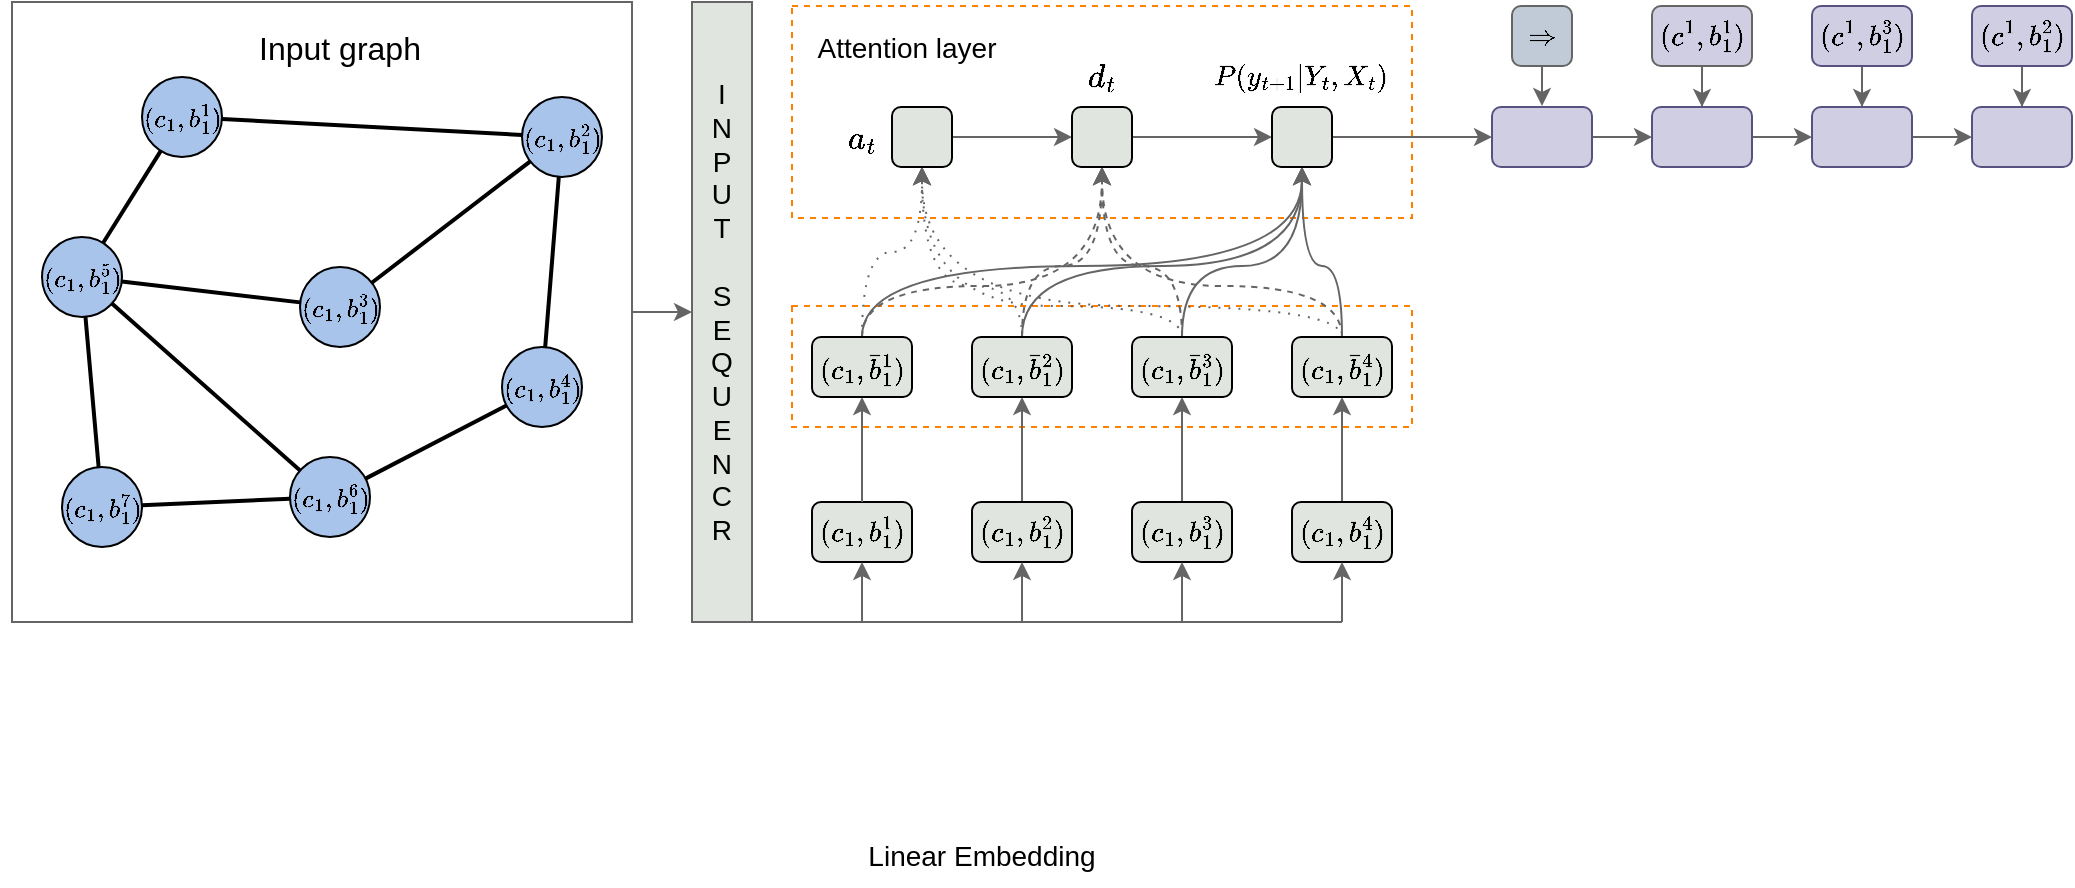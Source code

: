 <mxfile version="15.9.1" type="github">
  <diagram id="h1I-jIf15oPsMgG-KGj4" name="Page-1">
    <mxGraphModel dx="1113" dy="759" grid="1" gridSize="10" guides="1" tooltips="1" connect="1" arrows="1" fold="1" page="1" pageScale="1" pageWidth="1169" pageHeight="827" math="1" shadow="0">
      <root>
        <mxCell id="0" />
        <mxCell id="1" parent="0" />
        <mxCell id="QwG7ELGLsjSeEckzHyIb-44" value="" style="rounded=0;whiteSpace=wrap;html=1;fontSize=12;strokeColor=#FF8000;fillColor=none;dashed=1;" vertex="1" parent="1">
          <mxGeometry x="400" y="260" width="310" height="106" as="geometry" />
        </mxCell>
        <mxCell id="QwG7ELGLsjSeEckzHyIb-23" value="" style="rounded=0;whiteSpace=wrap;html=1;fontSize=12;strokeColor=#FF8000;fillColor=none;dashed=1;" vertex="1" parent="1">
          <mxGeometry x="400" y="410" width="310" height="60.5" as="geometry" />
        </mxCell>
        <mxCell id="QwG7ELGLsjSeEckzHyIb-64" style="edgeStyle=orthogonalEdgeStyle;jumpStyle=none;jumpSize=7;orthogonalLoop=1;jettySize=auto;html=1;entryX=0;entryY=0.5;entryDx=0;entryDy=0;shadow=0;fontSize=12;targetPerimeterSpacing=0;strokeColor=#656565;rounded=0;" edge="1" parent="1" source="gv34mnI8brFqdIba_EGr-3" target="QwG7ELGLsjSeEckzHyIb-1">
          <mxGeometry relative="1" as="geometry" />
        </mxCell>
        <mxCell id="gv34mnI8brFqdIba_EGr-3" value="" style="whiteSpace=wrap;html=1;aspect=fixed;strokeColor=#656565;fillColor=none;" parent="1" vertex="1">
          <mxGeometry x="10" y="258" width="310" height="310" as="geometry" />
        </mxCell>
        <mxCell id="gv34mnI8brFqdIba_EGr-102" value="" style="endArrow=none;html=1;rounded=0;strokeColor=#000000;strokeWidth=2;" parent="1" source="gv34mnI8brFqdIba_EGr-115" target="gv34mnI8brFqdIba_EGr-100" edge="1">
          <mxGeometry width="50" height="50" relative="1" as="geometry">
            <mxPoint x="278.74" y="435.534" as="sourcePoint" />
            <mxPoint x="155" y="385.5" as="targetPoint" />
          </mxGeometry>
        </mxCell>
        <mxCell id="gv34mnI8brFqdIba_EGr-119" value="" style="ellipse;whiteSpace=wrap;html=1;aspect=fixed;strokeColor=#000000;fillColor=#A9C4EB;" parent="1" vertex="1">
          <mxGeometry x="255" y="430.5" width="40" height="40" as="geometry" />
        </mxCell>
        <mxCell id="gv34mnI8brFqdIba_EGr-94" value="" style="ellipse;whiteSpace=wrap;html=1;aspect=fixed;strokeColor=#000000;fillColor=#A9C4EB;" parent="1" vertex="1">
          <mxGeometry x="25" y="375.5" width="40" height="40" as="geometry" />
        </mxCell>
        <mxCell id="gv34mnI8brFqdIba_EGr-95" value="" style="ellipse;whiteSpace=wrap;html=1;aspect=fixed;strokeColor=#000000;fillColor=#A9C4EB;" parent="1" vertex="1">
          <mxGeometry x="154" y="390.5" width="40" height="40" as="geometry" />
        </mxCell>
        <mxCell id="gv34mnI8brFqdIba_EGr-96" value="" style="ellipse;whiteSpace=wrap;html=1;aspect=fixed;strokeColor=#000000;fillColor=#A9C4EB;" parent="1" vertex="1">
          <mxGeometry x="35" y="490.5" width="40" height="40" as="geometry" />
        </mxCell>
        <mxCell id="gv34mnI8brFqdIba_EGr-97" value="" style="ellipse;whiteSpace=wrap;html=1;aspect=fixed;strokeColor=#000000;fillColor=#A9C4EB;" parent="1" vertex="1">
          <mxGeometry x="149" y="485.5" width="40" height="40" as="geometry" />
        </mxCell>
        <mxCell id="gv34mnI8brFqdIba_EGr-99" value="" style="ellipse;whiteSpace=wrap;html=1;aspect=fixed;strokeColor=#000000;fillColor=#A9C4EB;" parent="1" vertex="1">
          <mxGeometry x="75" y="295.5" width="40" height="40" as="geometry" />
        </mxCell>
        <mxCell id="gv34mnI8brFqdIba_EGr-100" value="" style="ellipse;whiteSpace=wrap;html=1;aspect=fixed;strokeColor=#000000;fillColor=#A9C4EB;" parent="1" vertex="1">
          <mxGeometry x="265" y="305.5" width="40" height="40" as="geometry" />
        </mxCell>
        <mxCell id="gv34mnI8brFqdIba_EGr-101" value="" style="endArrow=none;html=1;rounded=0;strokeColor=#000000;strokeWidth=2;" parent="1" source="gv34mnI8brFqdIba_EGr-97" target="gv34mnI8brFqdIba_EGr-119" edge="1">
          <mxGeometry width="50" height="50" relative="1" as="geometry">
            <mxPoint x="105" y="435.5" as="sourcePoint" />
            <mxPoint x="257.663" y="468.617" as="targetPoint" />
          </mxGeometry>
        </mxCell>
        <mxCell id="gv34mnI8brFqdIba_EGr-103" value="" style="endArrow=none;html=1;rounded=0;strokeColor=#000000;fontSize=16;fontStyle=1;strokeWidth=2;" parent="1" source="gv34mnI8brFqdIba_EGr-97" target="gv34mnI8brFqdIba_EGr-94" edge="1">
          <mxGeometry width="50" height="50" relative="1" as="geometry">
            <mxPoint x="105" y="435.5" as="sourcePoint" />
            <mxPoint x="155" y="385.5" as="targetPoint" />
          </mxGeometry>
        </mxCell>
        <mxCell id="gv34mnI8brFqdIba_EGr-104" value="" style="endArrow=none;html=1;rounded=0;strokeColor=#000000;strokeWidth=2;" parent="1" source="gv34mnI8brFqdIba_EGr-96" target="gv34mnI8brFqdIba_EGr-97" edge="1">
          <mxGeometry width="50" height="50" relative="1" as="geometry">
            <mxPoint x="105" y="435.5" as="sourcePoint" />
            <mxPoint x="155" y="385.5" as="targetPoint" />
          </mxGeometry>
        </mxCell>
        <mxCell id="gv34mnI8brFqdIba_EGr-105" value="" style="endArrow=none;html=1;rounded=0;strokeColor=#000000;strokeWidth=2;" parent="1" source="gv34mnI8brFqdIba_EGr-99" target="gv34mnI8brFqdIba_EGr-100" edge="1">
          <mxGeometry width="50" height="50" relative="1" as="geometry">
            <mxPoint x="105" y="435.5" as="sourcePoint" />
            <mxPoint x="155" y="385.5" as="targetPoint" />
          </mxGeometry>
        </mxCell>
        <mxCell id="gv34mnI8brFqdIba_EGr-106" value="" style="endArrow=none;html=1;rounded=0;strokeColor=#000000;strokeWidth=2;" parent="1" source="gv34mnI8brFqdIba_EGr-94" target="gv34mnI8brFqdIba_EGr-95" edge="1">
          <mxGeometry width="50" height="50" relative="1" as="geometry">
            <mxPoint x="105" y="435.5" as="sourcePoint" />
            <mxPoint x="155" y="385.5" as="targetPoint" />
          </mxGeometry>
        </mxCell>
        <mxCell id="gv34mnI8brFqdIba_EGr-107" value="" style="endArrow=none;html=1;rounded=0;strokeColor=#000000;strokeWidth=2;" parent="1" source="gv34mnI8brFqdIba_EGr-94" target="gv34mnI8brFqdIba_EGr-99" edge="1">
          <mxGeometry width="50" height="50" relative="1" as="geometry">
            <mxPoint x="105" y="435.5" as="sourcePoint" />
            <mxPoint x="155" y="385.5" as="targetPoint" />
          </mxGeometry>
        </mxCell>
        <mxCell id="gv34mnI8brFqdIba_EGr-109" value="" style="endArrow=none;html=1;rounded=0;strokeColor=#000000;strokeWidth=2;" parent="1" source="gv34mnI8brFqdIba_EGr-96" target="gv34mnI8brFqdIba_EGr-94" edge="1">
          <mxGeometry width="50" height="50" relative="1" as="geometry">
            <mxPoint x="105" y="435.5" as="sourcePoint" />
            <mxPoint x="155" y="385.5" as="targetPoint" />
          </mxGeometry>
        </mxCell>
        <mxCell id="gv34mnI8brFqdIba_EGr-110" value="" style="endArrow=none;html=1;rounded=0;strokeColor=#000000;strokeWidth=2;" parent="1" source="gv34mnI8brFqdIba_EGr-95" target="gv34mnI8brFqdIba_EGr-100" edge="1">
          <mxGeometry width="50" height="50" relative="1" as="geometry">
            <mxPoint x="105" y="435.5" as="sourcePoint" />
            <mxPoint x="155" y="385.5" as="targetPoint" />
          </mxGeometry>
        </mxCell>
        <mxCell id="gv34mnI8brFqdIba_EGr-111" value="&lt;font style=&quot;font-size: 11px;&quot;&gt;$$(c_1,b^1_1)$$&lt;/font&gt;" style="text;html=1;strokeColor=none;fillColor=none;align=center;verticalAlign=middle;whiteSpace=wrap;rounded=0;fontSize=11;" parent="1" vertex="1">
          <mxGeometry x="80" y="300.5" width="30" height="30" as="geometry" />
        </mxCell>
        <mxCell id="gv34mnI8brFqdIba_EGr-112" value="&lt;span style=&quot;font-size: 11px;&quot;&gt;$$(c_1,b^7_1)$$&lt;/span&gt;" style="text;html=1;strokeColor=none;fillColor=none;align=center;verticalAlign=middle;whiteSpace=wrap;rounded=0;fontSize=11;" parent="1" vertex="1">
          <mxGeometry x="40" y="495.5" width="30" height="30" as="geometry" />
        </mxCell>
        <mxCell id="gv34mnI8brFqdIba_EGr-113" value="&lt;span style=&quot;font-size: 11px;&quot;&gt;$$(c_1,b^5_1)$$&lt;/span&gt;" style="text;html=1;strokeColor=none;fillColor=none;align=center;verticalAlign=middle;whiteSpace=wrap;rounded=0;fontSize=11;" parent="1" vertex="1">
          <mxGeometry x="30" y="380.5" width="30" height="30" as="geometry" />
        </mxCell>
        <mxCell id="gv34mnI8brFqdIba_EGr-114" value="&lt;span style=&quot;font-size: 11px;&quot;&gt;$$(c_1,b^6_1)$$&lt;/span&gt;" style="text;html=1;strokeColor=none;fillColor=none;align=center;verticalAlign=middle;whiteSpace=wrap;rounded=0;fontSize=11;" parent="1" vertex="1">
          <mxGeometry x="154" y="490.5" width="30" height="30" as="geometry" />
        </mxCell>
        <mxCell id="gv34mnI8brFqdIba_EGr-115" value="&lt;span style=&quot;font-size: 11px;&quot;&gt;$$(c_1,b^4_1)$$&lt;/span&gt;" style="text;html=1;strokeColor=none;fillColor=none;align=center;verticalAlign=middle;whiteSpace=wrap;rounded=0;fontSize=11;" parent="1" vertex="1">
          <mxGeometry x="260" y="435.5" width="30" height="30" as="geometry" />
        </mxCell>
        <mxCell id="gv34mnI8brFqdIba_EGr-116" value="&lt;span style=&quot;font-size: 11px;&quot;&gt;$$(c_1,b^3_1)$$&lt;/span&gt;" style="text;html=1;strokeColor=none;fillColor=none;align=center;verticalAlign=middle;whiteSpace=wrap;rounded=0;fontSize=11;" parent="1" vertex="1">
          <mxGeometry x="159" y="395.5" width="30" height="30" as="geometry" />
        </mxCell>
        <mxCell id="gv34mnI8brFqdIba_EGr-117" value="&lt;span style=&quot;font-size: 11px;&quot;&gt;$$(c_1,b^2_1)$$&lt;/span&gt;" style="text;html=1;strokeColor=none;fillColor=none;align=center;verticalAlign=middle;whiteSpace=wrap;rounded=0;fontSize=11;" parent="1" vertex="1">
          <mxGeometry x="270" y="310.5" width="30" height="30" as="geometry" />
        </mxCell>
        <mxCell id="QwG7ELGLsjSeEckzHyIb-1" value="" style="rounded=0;whiteSpace=wrap;html=1;fillColor=none;strokeColor=#656565;" vertex="1" parent="1">
          <mxGeometry x="350" y="258" width="30" height="310" as="geometry" />
        </mxCell>
        <mxCell id="QwG7ELGLsjSeEckzHyIb-2" value="&lt;font style=&quot;font-size: 14px;&quot;&gt;I&lt;br style=&quot;font-size: 14px;&quot;&gt;N&lt;br style=&quot;font-size: 14px;&quot;&gt;P&lt;br style=&quot;font-size: 14px;&quot;&gt;U&lt;br style=&quot;font-size: 14px;&quot;&gt;T&lt;br style=&quot;font-size: 14px;&quot;&gt;&amp;nbsp;&lt;br style=&quot;font-size: 14px;&quot;&gt;S&lt;br style=&quot;font-size: 14px;&quot;&gt;E&lt;br style=&quot;font-size: 14px;&quot;&gt;Q&lt;br style=&quot;font-size: 14px;&quot;&gt;U&lt;br style=&quot;font-size: 14px;&quot;&gt;E&lt;br style=&quot;font-size: 14px;&quot;&gt;N&lt;br style=&quot;font-size: 14px;&quot;&gt;C&lt;br style=&quot;font-size: 14px;&quot;&gt;R&lt;/font&gt;" style="text;html=1;strokeColor=#656565;fillColor=#E0E5DF;align=center;verticalAlign=middle;whiteSpace=wrap;rounded=0;fontSize=14;" vertex="1" parent="1">
          <mxGeometry x="350" y="258" width="30" height="310" as="geometry" />
        </mxCell>
        <mxCell id="QwG7ELGLsjSeEckzHyIb-4" value="Input graph" style="text;html=1;strokeColor=none;fillColor=none;align=center;verticalAlign=middle;whiteSpace=wrap;rounded=0;fontSize=16;" vertex="1" parent="1">
          <mxGeometry x="129" y="265.5" width="90" height="30" as="geometry" />
        </mxCell>
        <mxCell id="QwG7ELGLsjSeEckzHyIb-5" value="" style="endArrow=none;html=1;rounded=0;fontSize=16;exitX=1;exitY=1;exitDx=0;exitDy=0;shadow=0;targetPerimeterSpacing=0;strokeColor=#656565;" edge="1" parent="1" source="QwG7ELGLsjSeEckzHyIb-2">
          <mxGeometry width="50" height="50" relative="1" as="geometry">
            <mxPoint x="400" y="548" as="sourcePoint" />
            <mxPoint x="675" y="568" as="targetPoint" />
            <Array as="points">
              <mxPoint x="500" y="568" />
            </Array>
          </mxGeometry>
        </mxCell>
        <mxCell id="QwG7ELGLsjSeEckzHyIb-6" value="" style="rounded=1;whiteSpace=wrap;html=1;fontSize=16;fillColor=#E0E5DF;" vertex="1" parent="1">
          <mxGeometry x="410" y="508" width="50" height="30" as="geometry" />
        </mxCell>
        <mxCell id="QwG7ELGLsjSeEckzHyIb-20" value="" style="edgeStyle=orthogonalEdgeStyle;rounded=0;orthogonalLoop=1;jettySize=auto;html=1;fontSize=12;strokeColor=#656565;" edge="1" parent="1" source="QwG7ELGLsjSeEckzHyIb-7" target="QwG7ELGLsjSeEckzHyIb-15">
          <mxGeometry relative="1" as="geometry" />
        </mxCell>
        <mxCell id="QwG7ELGLsjSeEckzHyIb-7" value="&lt;span style=&quot;color: rgb(0 , 0 , 0) ; font-family: &amp;#34;helvetica&amp;#34; ; font-size: 12px ; font-style: normal ; font-weight: normal ; letter-spacing: normal ; text-align: center ; text-indent: 0px ; text-transform: none ; word-spacing: 0px ; background-color: rgb(248 , 249 , 250) ; text-decoration: none ; display: inline ; float: none&quot;&gt;$$(c_1,b^2_1)$$&lt;/span&gt;" style="rounded=1;whiteSpace=wrap;html=1;fontSize=16;fillColor=#E0E5DF;" vertex="1" parent="1">
          <mxGeometry x="490" y="508" width="50" height="30" as="geometry" />
        </mxCell>
        <mxCell id="QwG7ELGLsjSeEckzHyIb-21" value="" style="edgeStyle=orthogonalEdgeStyle;rounded=0;orthogonalLoop=1;jettySize=auto;html=1;fontSize=12;strokeColor=#656565;" edge="1" parent="1" source="QwG7ELGLsjSeEckzHyIb-8" target="QwG7ELGLsjSeEckzHyIb-17">
          <mxGeometry relative="1" as="geometry" />
        </mxCell>
        <mxCell id="QwG7ELGLsjSeEckzHyIb-8" value="&lt;span style=&quot;font-size: 12px&quot;&gt;$$(c_1,b^3_1)$$&lt;/span&gt;" style="rounded=1;whiteSpace=wrap;html=1;fontSize=16;fillColor=#E0E5DF;" vertex="1" parent="1">
          <mxGeometry x="570" y="508" width="50" height="30" as="geometry" />
        </mxCell>
        <mxCell id="QwG7ELGLsjSeEckzHyIb-22" value="" style="edgeStyle=orthogonalEdgeStyle;rounded=0;orthogonalLoop=1;jettySize=auto;html=1;fontSize=12;strokeColor=#656565;" edge="1" parent="1" source="QwG7ELGLsjSeEckzHyIb-9" target="QwG7ELGLsjSeEckzHyIb-18">
          <mxGeometry relative="1" as="geometry" />
        </mxCell>
        <mxCell id="QwG7ELGLsjSeEckzHyIb-9" value="&lt;span style=&quot;font-size: 12px&quot;&gt;$$(c_1,b^4_1)$$&lt;/span&gt;" style="rounded=1;whiteSpace=wrap;html=1;fontSize=16;fillColor=#E0E5DF;" vertex="1" parent="1">
          <mxGeometry x="650" y="508" width="50" height="30" as="geometry" />
        </mxCell>
        <mxCell id="QwG7ELGLsjSeEckzHyIb-10" value="" style="endArrow=classic;html=1;rounded=0;fontSize=16;strokeColor=#656565;" edge="1" parent="1" target="QwG7ELGLsjSeEckzHyIb-6">
          <mxGeometry width="50" height="50" relative="1" as="geometry">
            <mxPoint x="435" y="568" as="sourcePoint" />
            <mxPoint x="560" y="438" as="targetPoint" />
          </mxGeometry>
        </mxCell>
        <mxCell id="QwG7ELGLsjSeEckzHyIb-11" value="" style="endArrow=classic;html=1;rounded=0;fontSize=16;strokeColor=#656565;" edge="1" parent="1" target="QwG7ELGLsjSeEckzHyIb-9">
          <mxGeometry width="50" height="50" relative="1" as="geometry">
            <mxPoint x="675" y="568" as="sourcePoint" />
            <mxPoint x="570" y="438" as="targetPoint" />
          </mxGeometry>
        </mxCell>
        <mxCell id="QwG7ELGLsjSeEckzHyIb-12" value="" style="endArrow=classic;html=1;rounded=0;fontSize=16;strokeColor=#656565;" edge="1" parent="1" target="QwG7ELGLsjSeEckzHyIb-8">
          <mxGeometry width="50" height="50" relative="1" as="geometry">
            <mxPoint x="595" y="568" as="sourcePoint" />
            <mxPoint x="560" y="438" as="targetPoint" />
          </mxGeometry>
        </mxCell>
        <mxCell id="QwG7ELGLsjSeEckzHyIb-13" value="" style="endArrow=classic;html=1;rounded=0;fontSize=16;strokeColor=#656565;" edge="1" parent="1" target="QwG7ELGLsjSeEckzHyIb-7">
          <mxGeometry width="50" height="50" relative="1" as="geometry">
            <mxPoint x="515" y="568" as="sourcePoint" />
            <mxPoint x="530" y="628" as="targetPoint" />
          </mxGeometry>
        </mxCell>
        <mxCell id="QwG7ELGLsjSeEckzHyIb-19" value="" style="edgeStyle=orthogonalEdgeStyle;rounded=0;orthogonalLoop=1;jettySize=auto;html=1;fontSize=12;strokeColor=#656565;" edge="1" parent="1" source="QwG7ELGLsjSeEckzHyIb-14" target="QwG7ELGLsjSeEckzHyIb-16">
          <mxGeometry relative="1" as="geometry" />
        </mxCell>
        <mxCell id="QwG7ELGLsjSeEckzHyIb-14" value="&lt;font style=&quot;font-size: 12px&quot;&gt;$$(c_1,b^1_1)$$&lt;/font&gt;" style="text;html=1;strokeColor=none;fillColor=none;align=center;verticalAlign=middle;whiteSpace=wrap;rounded=0;fontSize=11;" vertex="1" parent="1">
          <mxGeometry x="420" y="508" width="30" height="30" as="geometry" />
        </mxCell>
        <mxCell id="QwG7ELGLsjSeEckzHyIb-29" style="edgeStyle=orthogonalEdgeStyle;curved=1;jumpStyle=none;jumpSize=7;orthogonalLoop=1;jettySize=auto;html=1;entryX=0.5;entryY=1;entryDx=0;entryDy=0;shadow=0;dashed=1;dashPattern=1 4;fontSize=14;targetPerimeterSpacing=0;strokeColor=#656565;" edge="1" parent="1" source="QwG7ELGLsjSeEckzHyIb-15" target="QwG7ELGLsjSeEckzHyIb-25">
          <mxGeometry relative="1" as="geometry">
            <Array as="points">
              <mxPoint x="515" y="400" />
              <mxPoint x="465" y="400" />
            </Array>
          </mxGeometry>
        </mxCell>
        <mxCell id="QwG7ELGLsjSeEckzHyIb-37" style="edgeStyle=orthogonalEdgeStyle;curved=1;jumpStyle=none;jumpSize=7;orthogonalLoop=1;jettySize=auto;html=1;shadow=0;dashed=1;fontSize=14;targetPerimeterSpacing=0;strokeColor=#656565;" edge="1" parent="1" source="QwG7ELGLsjSeEckzHyIb-15" target="QwG7ELGLsjSeEckzHyIb-26">
          <mxGeometry relative="1" as="geometry">
            <Array as="points">
              <mxPoint x="515" y="390" />
              <mxPoint x="555" y="390" />
            </Array>
          </mxGeometry>
        </mxCell>
        <mxCell id="QwG7ELGLsjSeEckzHyIb-41" style="edgeStyle=orthogonalEdgeStyle;curved=1;jumpStyle=none;jumpSize=7;orthogonalLoop=1;jettySize=auto;html=1;shadow=0;fontSize=14;targetPerimeterSpacing=0;strokeColor=#656565;" edge="1" parent="1" source="QwG7ELGLsjSeEckzHyIb-15" target="QwG7ELGLsjSeEckzHyIb-27">
          <mxGeometry relative="1" as="geometry">
            <Array as="points">
              <mxPoint x="515" y="390" />
              <mxPoint x="655" y="390" />
            </Array>
          </mxGeometry>
        </mxCell>
        <mxCell id="QwG7ELGLsjSeEckzHyIb-15" value="&lt;span style=&quot;color: rgb(0 , 0 , 0) ; font-family: &amp;#34;helvetica&amp;#34; ; font-size: 12px ; font-style: normal ; font-weight: normal ; letter-spacing: normal ; text-align: center ; text-indent: 0px ; text-transform: none ; word-spacing: 0px ; background-color: rgb(248 , 249 , 250) ; text-decoration: none ; display: inline ; float: none&quot;&gt;$$(c_1,\bar{b}^2_1)$$&lt;/span&gt;" style="rounded=1;whiteSpace=wrap;html=1;fontSize=16;fillColor=#E0E5DF;" vertex="1" parent="1">
          <mxGeometry x="490" y="425.5" width="50" height="30" as="geometry" />
        </mxCell>
        <mxCell id="QwG7ELGLsjSeEckzHyIb-28" style="edgeStyle=orthogonalEdgeStyle;jumpSize=7;orthogonalLoop=1;jettySize=auto;html=1;shadow=0;fontSize=14;targetPerimeterSpacing=0;jumpStyle=none;curved=1;dashed=1;dashPattern=1 4;strokeColor=#656565;" edge="1" parent="1" source="QwG7ELGLsjSeEckzHyIb-16" target="QwG7ELGLsjSeEckzHyIb-25">
          <mxGeometry relative="1" as="geometry" />
        </mxCell>
        <mxCell id="QwG7ELGLsjSeEckzHyIb-36" style="edgeStyle=orthogonalEdgeStyle;curved=1;jumpStyle=none;jumpSize=7;orthogonalLoop=1;jettySize=auto;html=1;shadow=0;dashed=1;fontSize=14;targetPerimeterSpacing=0;strokeColor=#656565;" edge="1" parent="1" source="QwG7ELGLsjSeEckzHyIb-16" target="QwG7ELGLsjSeEckzHyIb-26">
          <mxGeometry relative="1" as="geometry">
            <Array as="points">
              <mxPoint x="435" y="400" />
              <mxPoint x="555" y="400" />
            </Array>
          </mxGeometry>
        </mxCell>
        <mxCell id="QwG7ELGLsjSeEckzHyIb-40" style="edgeStyle=orthogonalEdgeStyle;curved=1;jumpStyle=none;jumpSize=7;orthogonalLoop=1;jettySize=auto;html=1;shadow=0;fontSize=14;targetPerimeterSpacing=0;strokeColor=#656565;" edge="1" parent="1" source="QwG7ELGLsjSeEckzHyIb-16" target="QwG7ELGLsjSeEckzHyIb-27">
          <mxGeometry relative="1" as="geometry">
            <Array as="points">
              <mxPoint x="435" y="390" />
              <mxPoint x="655" y="390" />
            </Array>
          </mxGeometry>
        </mxCell>
        <mxCell id="QwG7ELGLsjSeEckzHyIb-16" value="&lt;span style=&quot;color: rgb(0 , 0 , 0) ; font-family: &amp;#34;helvetica&amp;#34; ; font-size: 12px ; font-style: normal ; font-weight: normal ; letter-spacing: normal ; text-align: center ; text-indent: 0px ; text-transform: none ; word-spacing: 0px ; background-color: rgb(248 , 249 , 250) ; text-decoration: none ; display: inline ; float: none&quot;&gt;$$(c_1,\bar{b}^1_1)$$&lt;/span&gt;" style="rounded=1;whiteSpace=wrap;html=1;fontSize=16;fillColor=#E0E5DF;" vertex="1" parent="1">
          <mxGeometry x="410" y="425.5" width="50" height="30" as="geometry" />
        </mxCell>
        <mxCell id="QwG7ELGLsjSeEckzHyIb-30" style="edgeStyle=orthogonalEdgeStyle;curved=1;jumpStyle=none;jumpSize=7;orthogonalLoop=1;jettySize=auto;html=1;shadow=0;dashed=1;dashPattern=1 4;fontSize=14;targetPerimeterSpacing=0;strokeColor=#656565;" edge="1" parent="1" source="QwG7ELGLsjSeEckzHyIb-17" target="QwG7ELGLsjSeEckzHyIb-25">
          <mxGeometry relative="1" as="geometry">
            <Array as="points">
              <mxPoint x="595" y="410" />
              <mxPoint x="465" y="410" />
            </Array>
          </mxGeometry>
        </mxCell>
        <mxCell id="QwG7ELGLsjSeEckzHyIb-38" style="edgeStyle=orthogonalEdgeStyle;curved=1;jumpStyle=none;jumpSize=7;orthogonalLoop=1;jettySize=auto;html=1;entryX=0.5;entryY=1;entryDx=0;entryDy=0;shadow=0;dashed=1;fontSize=14;targetPerimeterSpacing=0;strokeColor=#656565;" edge="1" parent="1" source="QwG7ELGLsjSeEckzHyIb-17" target="QwG7ELGLsjSeEckzHyIb-26">
          <mxGeometry relative="1" as="geometry">
            <Array as="points">
              <mxPoint x="595" y="390" />
              <mxPoint x="555" y="390" />
            </Array>
          </mxGeometry>
        </mxCell>
        <mxCell id="QwG7ELGLsjSeEckzHyIb-42" style="edgeStyle=orthogonalEdgeStyle;curved=1;jumpStyle=none;jumpSize=7;orthogonalLoop=1;jettySize=auto;html=1;shadow=0;fontSize=14;targetPerimeterSpacing=0;strokeColor=#656565;" edge="1" parent="1" source="QwG7ELGLsjSeEckzHyIb-17" target="QwG7ELGLsjSeEckzHyIb-27">
          <mxGeometry relative="1" as="geometry">
            <Array as="points">
              <mxPoint x="595" y="390" />
              <mxPoint x="655" y="390" />
            </Array>
          </mxGeometry>
        </mxCell>
        <mxCell id="QwG7ELGLsjSeEckzHyIb-17" value="&lt;span style=&quot;color: rgb(0 , 0 , 0) ; font-family: &amp;#34;helvetica&amp;#34; ; font-size: 12px ; font-style: normal ; font-weight: normal ; letter-spacing: normal ; text-align: center ; text-indent: 0px ; text-transform: none ; word-spacing: 0px ; background-color: rgb(248 , 249 , 250) ; text-decoration: none ; display: inline ; float: none&quot;&gt;$$(c_1,\bar{b}^3_1)$$&lt;/span&gt;" style="rounded=1;whiteSpace=wrap;html=1;fontSize=16;fillColor=#E0E5DF;" vertex="1" parent="1">
          <mxGeometry x="570" y="425.5" width="50" height="30" as="geometry" />
        </mxCell>
        <mxCell id="QwG7ELGLsjSeEckzHyIb-31" style="edgeStyle=orthogonalEdgeStyle;curved=1;jumpStyle=none;jumpSize=7;orthogonalLoop=1;jettySize=auto;html=1;shadow=0;dashed=1;dashPattern=1 4;fontSize=14;targetPerimeterSpacing=0;strokeColor=#656565;" edge="1" parent="1" source="QwG7ELGLsjSeEckzHyIb-18" target="QwG7ELGLsjSeEckzHyIb-25">
          <mxGeometry relative="1" as="geometry">
            <Array as="points">
              <mxPoint x="675" y="410" />
              <mxPoint x="465" y="410" />
            </Array>
          </mxGeometry>
        </mxCell>
        <mxCell id="QwG7ELGLsjSeEckzHyIb-39" style="edgeStyle=orthogonalEdgeStyle;curved=1;jumpStyle=none;jumpSize=7;orthogonalLoop=1;jettySize=auto;html=1;shadow=0;dashed=1;fontSize=14;targetPerimeterSpacing=0;strokeColor=#656565;" edge="1" parent="1" source="QwG7ELGLsjSeEckzHyIb-18" target="QwG7ELGLsjSeEckzHyIb-26">
          <mxGeometry relative="1" as="geometry">
            <Array as="points">
              <mxPoint x="675" y="400" />
              <mxPoint x="555" y="400" />
            </Array>
          </mxGeometry>
        </mxCell>
        <mxCell id="QwG7ELGLsjSeEckzHyIb-43" style="edgeStyle=orthogonalEdgeStyle;curved=1;jumpStyle=none;jumpSize=7;orthogonalLoop=1;jettySize=auto;html=1;shadow=0;fontSize=14;targetPerimeterSpacing=0;strokeColor=#656565;" edge="1" parent="1" source="QwG7ELGLsjSeEckzHyIb-18" target="QwG7ELGLsjSeEckzHyIb-27">
          <mxGeometry relative="1" as="geometry">
            <Array as="points">
              <mxPoint x="675" y="390" />
              <mxPoint x="655" y="390" />
            </Array>
          </mxGeometry>
        </mxCell>
        <mxCell id="QwG7ELGLsjSeEckzHyIb-18" value="&lt;span style=&quot;color: rgb(0 , 0 , 0) ; font-family: &amp;#34;helvetica&amp;#34; ; font-size: 12px ; font-style: normal ; font-weight: normal ; letter-spacing: normal ; text-align: center ; text-indent: 0px ; text-transform: none ; word-spacing: 0px ; background-color: rgb(248 , 249 , 250) ; text-decoration: none ; display: inline ; float: none&quot;&gt;$$(c_1,\bar{b}^4_1)$$&lt;/span&gt;" style="rounded=1;whiteSpace=wrap;html=1;fontSize=16;fillColor=#E0E5DF;" vertex="1" parent="1">
          <mxGeometry x="650" y="425.5" width="50" height="30" as="geometry" />
        </mxCell>
        <mxCell id="QwG7ELGLsjSeEckzHyIb-24" value="&lt;font style=&quot;font-size: 14px&quot;&gt;Linear&amp;nbsp;Embedding&lt;/font&gt;" style="text;html=1;strokeColor=none;fillColor=none;align=center;verticalAlign=middle;whiteSpace=wrap;rounded=0;dashed=1;fontSize=12;" vertex="1" parent="1">
          <mxGeometry x="400" y="670" width="190" height="30" as="geometry" />
        </mxCell>
        <mxCell id="QwG7ELGLsjSeEckzHyIb-54" style="edgeStyle=orthogonalEdgeStyle;jumpStyle=none;jumpSize=7;orthogonalLoop=1;jettySize=auto;html=1;shadow=0;fontSize=12;targetPerimeterSpacing=0;strokeColor=#656565;rounded=0;" edge="1" parent="1" source="QwG7ELGLsjSeEckzHyIb-25" target="QwG7ELGLsjSeEckzHyIb-26">
          <mxGeometry relative="1" as="geometry" />
        </mxCell>
        <mxCell id="QwG7ELGLsjSeEckzHyIb-25" value="" style="rounded=1;whiteSpace=wrap;html=1;fontSize=16;fillColor=#E0E5DF;" vertex="1" parent="1">
          <mxGeometry x="450" y="310.5" width="30" height="30" as="geometry" />
        </mxCell>
        <mxCell id="QwG7ELGLsjSeEckzHyIb-56" style="edgeStyle=orthogonalEdgeStyle;jumpStyle=none;jumpSize=7;orthogonalLoop=1;jettySize=auto;html=1;shadow=0;fontSize=12;targetPerimeterSpacing=0;strokeColor=#656565;rounded=0;" edge="1" parent="1" source="QwG7ELGLsjSeEckzHyIb-26" target="QwG7ELGLsjSeEckzHyIb-27">
          <mxGeometry relative="1" as="geometry" />
        </mxCell>
        <mxCell id="QwG7ELGLsjSeEckzHyIb-26" value="" style="rounded=1;whiteSpace=wrap;html=1;fontSize=16;fillColor=#E0E5DF;" vertex="1" parent="1">
          <mxGeometry x="540" y="310.5" width="30" height="30" as="geometry" />
        </mxCell>
        <mxCell id="QwG7ELGLsjSeEckzHyIb-58" value="" style="edgeStyle=orthogonalEdgeStyle;jumpStyle=none;jumpSize=7;orthogonalLoop=1;jettySize=auto;html=1;shadow=0;fontSize=12;targetPerimeterSpacing=0;strokeColor=#656565;rounded=0;" edge="1" parent="1" source="QwG7ELGLsjSeEckzHyIb-27">
          <mxGeometry relative="1" as="geometry">
            <mxPoint x="750" y="325.5" as="targetPoint" />
          </mxGeometry>
        </mxCell>
        <mxCell id="QwG7ELGLsjSeEckzHyIb-27" value="" style="rounded=1;whiteSpace=wrap;html=1;fontSize=16;fillColor=#E0E5DF;" vertex="1" parent="1">
          <mxGeometry x="640" y="310.5" width="30" height="30" as="geometry" />
        </mxCell>
        <mxCell id="QwG7ELGLsjSeEckzHyIb-48" value="Attention layer" style="text;html=1;strokeColor=none;fillColor=none;align=center;verticalAlign=middle;whiteSpace=wrap;rounded=0;dashed=1;fontSize=14;" vertex="1" parent="1">
          <mxGeometry x="405" y="265.5" width="105" height="30" as="geometry" />
        </mxCell>
        <mxCell id="QwG7ELGLsjSeEckzHyIb-49" value="$$a_t$$" style="text;html=1;strokeColor=none;fillColor=none;align=center;verticalAlign=middle;whiteSpace=wrap;rounded=0;dashed=1;fontSize=14;" vertex="1" parent="1">
          <mxGeometry x="420" y="310.5" width="30" height="30" as="geometry" />
        </mxCell>
        <mxCell id="QwG7ELGLsjSeEckzHyIb-50" value="$$d_t$$" style="text;html=1;strokeColor=none;fillColor=none;align=center;verticalAlign=middle;whiteSpace=wrap;rounded=0;dashed=1;fontSize=14;" vertex="1" parent="1">
          <mxGeometry x="540" y="280.5" width="30" height="30" as="geometry" />
        </mxCell>
        <mxCell id="QwG7ELGLsjSeEckzHyIb-51" value="&lt;font style=&quot;font-size: 12px&quot;&gt;$$P(y_{t+1}| Y_t,X_t)$$&lt;/font&gt;" style="text;html=1;strokeColor=none;fillColor=none;align=center;verticalAlign=middle;whiteSpace=wrap;rounded=0;dashed=1;fontSize=14;" vertex="1" parent="1">
          <mxGeometry x="600" y="280.5" width="110" height="30" as="geometry" />
        </mxCell>
        <mxCell id="QwG7ELGLsjSeEckzHyIb-66" value="" style="edgeStyle=orthogonalEdgeStyle;rounded=0;jumpStyle=none;jumpSize=6;orthogonalLoop=1;jettySize=auto;html=1;shadow=0;fontSize=12;targetPerimeterSpacing=0;strokeColor=#656565;strokeWidth=1;" edge="1" parent="1" source="QwG7ELGLsjSeEckzHyIb-65">
          <mxGeometry relative="1" as="geometry">
            <mxPoint x="775" y="310.5" as="targetPoint" />
          </mxGeometry>
        </mxCell>
        <mxCell id="QwG7ELGLsjSeEckzHyIb-65" value="$$\Rightarrow$$" style="rounded=1;whiteSpace=wrap;html=1;fillColor=#c1cbd7;strokeColor=#656565;" vertex="1" parent="1">
          <mxGeometry x="760" y="260" width="30" height="30" as="geometry" />
        </mxCell>
        <mxCell id="QwG7ELGLsjSeEckzHyIb-78" style="edgeStyle=orthogonalEdgeStyle;rounded=0;jumpStyle=none;jumpSize=6;orthogonalLoop=1;jettySize=auto;html=1;shadow=0;fontSize=12;targetPerimeterSpacing=0;strokeColor=#656565;strokeWidth=1;" edge="1" parent="1" source="QwG7ELGLsjSeEckzHyIb-67" target="QwG7ELGLsjSeEckzHyIb-70">
          <mxGeometry relative="1" as="geometry" />
        </mxCell>
        <mxCell id="QwG7ELGLsjSeEckzHyIb-67" value="" style="rounded=1;whiteSpace=wrap;html=1;fillColor=#d0cee2;strokeColor=#56517e;" vertex="1" parent="1">
          <mxGeometry x="750" y="310.5" width="50" height="30" as="geometry" />
        </mxCell>
        <mxCell id="QwG7ELGLsjSeEckzHyIb-68" value="" style="rounded=1;whiteSpace=wrap;html=1;fillColor=#d0cee2;strokeColor=#56517e;" vertex="1" parent="1">
          <mxGeometry x="990" y="310.5" width="50" height="30" as="geometry" />
        </mxCell>
        <mxCell id="QwG7ELGLsjSeEckzHyIb-80" style="edgeStyle=orthogonalEdgeStyle;rounded=0;jumpStyle=none;jumpSize=6;orthogonalLoop=1;jettySize=auto;html=1;shadow=0;fontSize=12;targetPerimeterSpacing=0;strokeColor=#656565;strokeWidth=1;" edge="1" parent="1" source="QwG7ELGLsjSeEckzHyIb-69" target="QwG7ELGLsjSeEckzHyIb-68">
          <mxGeometry relative="1" as="geometry" />
        </mxCell>
        <mxCell id="QwG7ELGLsjSeEckzHyIb-69" value="" style="rounded=1;whiteSpace=wrap;html=1;fillColor=#d0cee2;strokeColor=#56517e;" vertex="1" parent="1">
          <mxGeometry x="910" y="310.5" width="50" height="30" as="geometry" />
        </mxCell>
        <mxCell id="QwG7ELGLsjSeEckzHyIb-79" style="edgeStyle=orthogonalEdgeStyle;rounded=0;jumpStyle=none;jumpSize=6;orthogonalLoop=1;jettySize=auto;html=1;shadow=0;fontSize=12;targetPerimeterSpacing=0;strokeColor=#656565;strokeWidth=1;" edge="1" parent="1" source="QwG7ELGLsjSeEckzHyIb-70" target="QwG7ELGLsjSeEckzHyIb-69">
          <mxGeometry relative="1" as="geometry" />
        </mxCell>
        <mxCell id="QwG7ELGLsjSeEckzHyIb-70" value="" style="rounded=1;whiteSpace=wrap;html=1;fillColor=#d0cee2;strokeColor=#56517e;" vertex="1" parent="1">
          <mxGeometry x="830" y="310.5" width="50" height="30" as="geometry" />
        </mxCell>
        <mxCell id="QwG7ELGLsjSeEckzHyIb-76" value="" style="edgeStyle=orthogonalEdgeStyle;rounded=0;jumpStyle=none;jumpSize=6;orthogonalLoop=1;jettySize=auto;html=1;shadow=0;fontSize=12;targetPerimeterSpacing=0;strokeColor=#656565;strokeWidth=1;" edge="1" parent="1" source="QwG7ELGLsjSeEckzHyIb-71" target="QwG7ELGLsjSeEckzHyIb-70">
          <mxGeometry relative="1" as="geometry" />
        </mxCell>
        <mxCell id="QwG7ELGLsjSeEckzHyIb-71" value="$$(c^1, b^1_1)$$" style="rounded=1;whiteSpace=wrap;html=1;fillColor=#D0CEE2;strokeColor=#656565;" vertex="1" parent="1">
          <mxGeometry x="830" y="260" width="50" height="30" as="geometry" />
        </mxCell>
        <mxCell id="QwG7ELGLsjSeEckzHyIb-75" value="" style="edgeStyle=orthogonalEdgeStyle;rounded=0;jumpStyle=none;jumpSize=6;orthogonalLoop=1;jettySize=auto;html=1;shadow=0;fontSize=12;targetPerimeterSpacing=0;strokeColor=#656565;strokeWidth=1;" edge="1" parent="1" source="QwG7ELGLsjSeEckzHyIb-72" target="QwG7ELGLsjSeEckzHyIb-69">
          <mxGeometry relative="1" as="geometry" />
        </mxCell>
        <mxCell id="QwG7ELGLsjSeEckzHyIb-72" value="$$(c^1, b^3_1)$$" style="rounded=1;whiteSpace=wrap;html=1;fillColor=#d0cee2;strokeColor=#56517e;" vertex="1" parent="1">
          <mxGeometry x="910" y="260" width="50" height="30" as="geometry" />
        </mxCell>
        <mxCell id="QwG7ELGLsjSeEckzHyIb-74" value="" style="edgeStyle=orthogonalEdgeStyle;rounded=0;jumpStyle=none;jumpSize=6;orthogonalLoop=1;jettySize=auto;html=1;shadow=0;fontSize=12;targetPerimeterSpacing=0;strokeColor=#656565;strokeWidth=1;" edge="1" parent="1" source="QwG7ELGLsjSeEckzHyIb-73" target="QwG7ELGLsjSeEckzHyIb-68">
          <mxGeometry relative="1" as="geometry" />
        </mxCell>
        <mxCell id="QwG7ELGLsjSeEckzHyIb-73" value="$$(c^1, b^2_1)$$" style="rounded=1;whiteSpace=wrap;html=1;fillColor=#d0cee2;strokeColor=#56517e;" vertex="1" parent="1">
          <mxGeometry x="990" y="260" width="50" height="30" as="geometry" />
        </mxCell>
      </root>
    </mxGraphModel>
  </diagram>
</mxfile>
